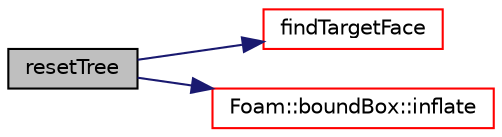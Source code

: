 digraph "resetTree"
{
  bgcolor="transparent";
  edge [fontname="Helvetica",fontsize="10",labelfontname="Helvetica",labelfontsize="10"];
  node [fontname="Helvetica",fontsize="10",shape=record];
  rankdir="LR";
  Node1 [label="resetTree",height=0.2,width=0.4,color="black", fillcolor="grey75", style="filled", fontcolor="black"];
  Node1 -> Node2 [color="midnightblue",fontsize="10",style="solid",fontname="Helvetica"];
  Node2 [label="findTargetFace",height=0.2,width=0.4,color="red",URL="$a00047.html#a9027f4dc512aeaddb9ea5d1884e4a229",tooltip="Find face on target patch that overlaps source face. "];
  Node1 -> Node3 [color="midnightblue",fontsize="10",style="solid",fontname="Helvetica"];
  Node3 [label="Foam::boundBox::inflate",height=0.2,width=0.4,color="red",URL="$a00153.html#a7264596c8566f5168aa2f5e795c884f4",tooltip="Inflate box by factor*mag(span) in all dimensions. "];
}
